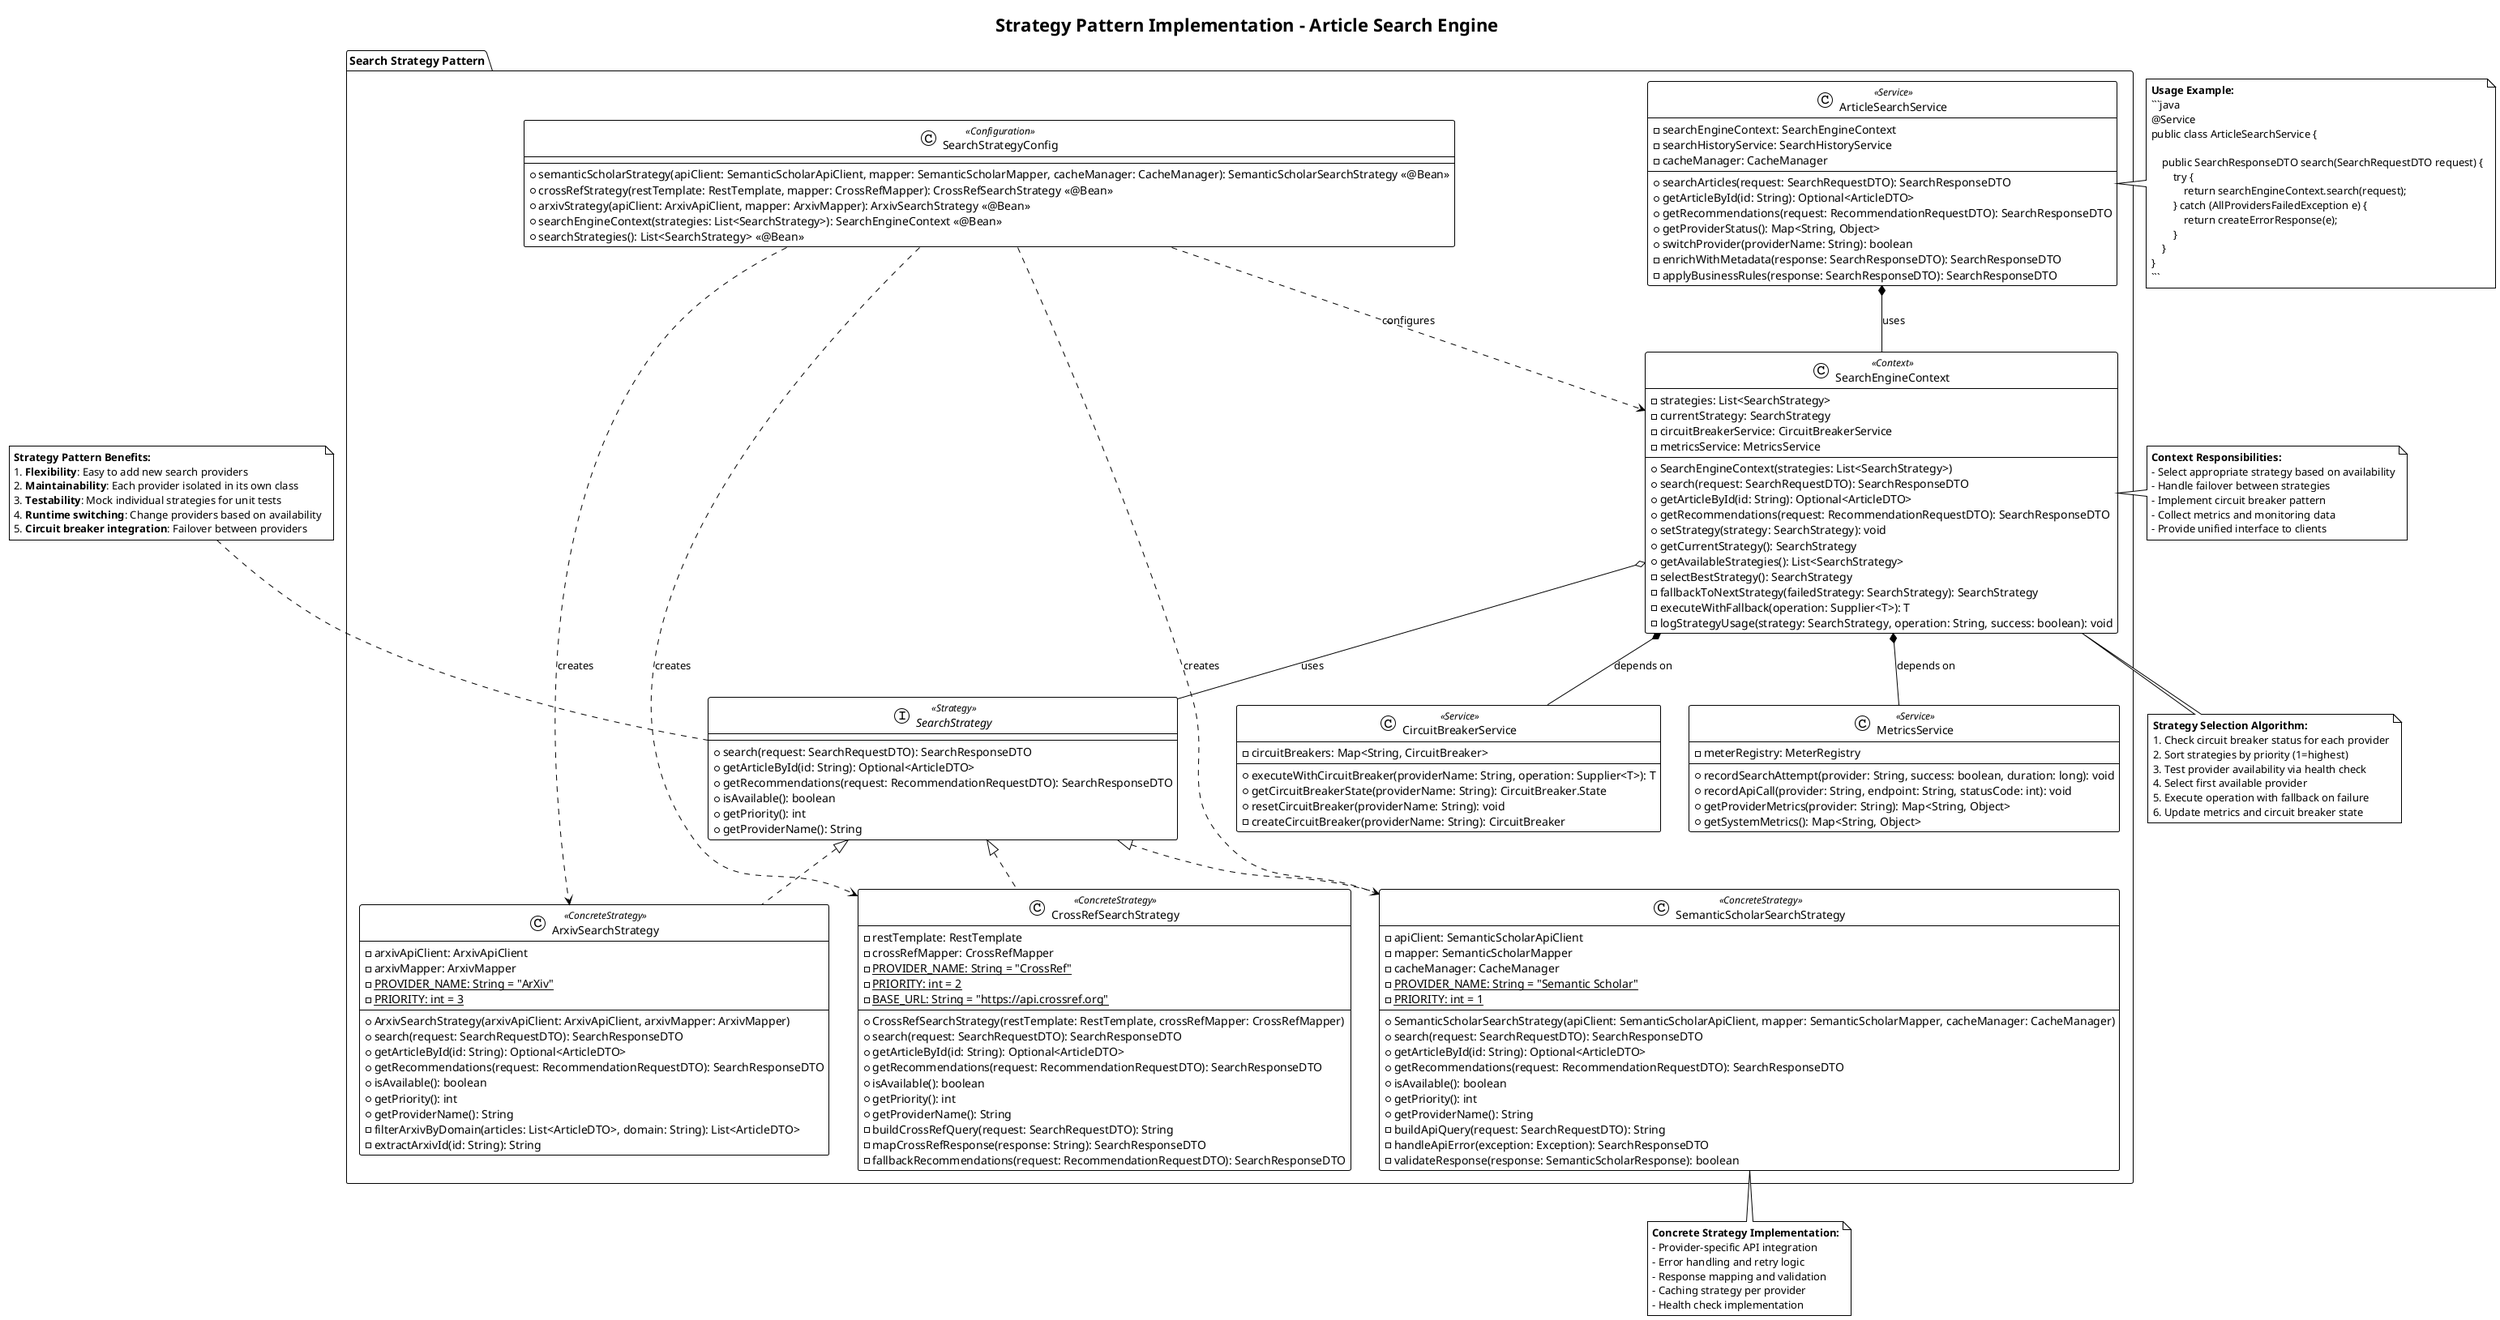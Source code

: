 @startuml "Strategy Pattern - Search Engine Implementation"

!theme plain
title Strategy Pattern Implementation - Article Search Engine

' Strategy Pattern for different search providers
package "Search Strategy Pattern" {
    
    ' Strategy Interface
    interface SearchStrategy <<Strategy>> {
        + search(request: SearchRequestDTO): SearchResponseDTO
        + getArticleById(id: String): Optional<ArticleDTO>
        + getRecommendations(request: RecommendationRequestDTO): SearchResponseDTO
        + isAvailable(): boolean
        + getPriority(): int
        + getProviderName(): String
    }
    
    ' Concrete Strategies
    class SemanticScholarSearchStrategy <<ConcreteStrategy>> {
        - apiClient: SemanticScholarApiClient
        - mapper: SemanticScholarMapper
        - cacheManager: CacheManager
        - {static} PROVIDER_NAME: String = "Semantic Scholar"
        - {static} PRIORITY: int = 1
        --
        + SemanticScholarSearchStrategy(apiClient: SemanticScholarApiClient, mapper: SemanticScholarMapper, cacheManager: CacheManager)
        + search(request: SearchRequestDTO): SearchResponseDTO
        + getArticleById(id: String): Optional<ArticleDTO>
        + getRecommendations(request: RecommendationRequestDTO): SearchResponseDTO
        + isAvailable(): boolean
        + getPriority(): int
        + getProviderName(): String
        - buildApiQuery(request: SearchRequestDTO): String
        - handleApiError(exception: Exception): SearchResponseDTO
        - validateResponse(response: SemanticScholarResponse): boolean
    }
    
    class CrossRefSearchStrategy <<ConcreteStrategy>> {
        - restTemplate: RestTemplate
        - crossRefMapper: CrossRefMapper
        - {static} PROVIDER_NAME: String = "CrossRef"
        - {static} PRIORITY: int = 2
        - {static} BASE_URL: String = "https://api.crossref.org"
        --
        + CrossRefSearchStrategy(restTemplate: RestTemplate, crossRefMapper: CrossRefMapper)
        + search(request: SearchRequestDTO): SearchResponseDTO
        + getArticleById(id: String): Optional<ArticleDTO>
        + getRecommendations(request: RecommendationRequestDTO): SearchResponseDTO
        + isAvailable(): boolean
        + getPriority(): int
        + getProviderName(): String
        - buildCrossRefQuery(request: SearchRequestDTO): String
        - mapCrossRefResponse(response: String): SearchResponseDTO
        - fallbackRecommendations(request: RecommendationRequestDTO): SearchResponseDTO
    }
    
    class ArxivSearchStrategy <<ConcreteStrategy>> {
        - arxivApiClient: ArxivApiClient
        - arxivMapper: ArxivMapper
        - {static} PROVIDER_NAME: String = "ArXiv"
        - {static} PRIORITY: int = 3
        --
        + ArxivSearchStrategy(arxivApiClient: ArxivApiClient, arxivMapper: ArxivMapper)
        + search(request: SearchRequestDTO): SearchResponseDTO
        + getArticleById(id: String): Optional<ArticleDTO>
        + getRecommendations(request: RecommendationRequestDTO): SearchResponseDTO
        + isAvailable(): boolean
        + getPriority(): int
        + getProviderName(): String
        - filterArxivByDomain(articles: List<ArticleDTO>, domain: String): List<ArticleDTO>
        - extractArxivId(id: String): String
    }
    
    ' Context Class
    class SearchEngineContext <<Context>> {
        - strategies: List<SearchStrategy>
        - currentStrategy: SearchStrategy
        - circuitBreakerService: CircuitBreakerService
        - metricsService: MetricsService
        --
        + SearchEngineContext(strategies: List<SearchStrategy>)
        + search(request: SearchRequestDTO): SearchResponseDTO
        + getArticleById(id: String): Optional<ArticleDTO>
        + getRecommendations(request: RecommendationRequestDTO): SearchResponseDTO
        + setStrategy(strategy: SearchStrategy): void
        + getCurrentStrategy(): SearchStrategy
        + getAvailableStrategies(): List<SearchStrategy>
        - selectBestStrategy(): SearchStrategy
        - fallbackToNextStrategy(failedStrategy: SearchStrategy): SearchStrategy
        - executeWithFallback(operation: Supplier<T>): T
        - logStrategyUsage(strategy: SearchStrategy, operation: String, success: boolean): void
    }
    
    ' Configuration Class
    class SearchStrategyConfig <<Configuration>> {
        --
        + semanticScholarStrategy(apiClient: SemanticScholarApiClient, mapper: SemanticScholarMapper, cacheManager: CacheManager): SemanticScholarSearchStrategy <<@Bean>>
        + crossRefStrategy(restTemplate: RestTemplate, mapper: CrossRefMapper): CrossRefSearchStrategy <<@Bean>>
        + arxivStrategy(apiClient: ArxivApiClient, mapper: ArxivMapper): ArxivSearchStrategy <<@Bean>>
        + searchEngineContext(strategies: List<SearchStrategy>): SearchEngineContext <<@Bean>>
        + searchStrategies(): List<SearchStrategy> <<@Bean>>
    }
    
    ' Supporting Classes
    class CircuitBreakerService <<Service>> {
        - circuitBreakers: Map<String, CircuitBreaker>
        --
        + executeWithCircuitBreaker(providerName: String, operation: Supplier<T>): T
        + getCircuitBreakerState(providerName: String): CircuitBreaker.State
        + resetCircuitBreaker(providerName: String): void
        - createCircuitBreaker(providerName: String): CircuitBreaker
    }
    
    class MetricsService <<Service>> {
        - meterRegistry: MeterRegistry
        --
        + recordSearchAttempt(provider: String, success: boolean, duration: long): void
        + recordApiCall(provider: String, endpoint: String, statusCode: int): void
        + getProviderMetrics(provider: String): Map<String, Object>
        + getSystemMetrics(): Map<String, Object>
    }
    
    ' Updated Service Layer to use Strategy
    class ArticleSearchService <<Service>> {
        - searchEngineContext: SearchEngineContext
        - searchHistoryService: SearchHistoryService
        - cacheManager: CacheManager
        --
        + searchArticles(request: SearchRequestDTO): SearchResponseDTO
        + getArticleById(id: String): Optional<ArticleDTO>
        + getRecommendations(request: RecommendationRequestDTO): SearchResponseDTO
        + getProviderStatus(): Map<String, Object>
        + switchProvider(providerName: String): boolean
        - enrichWithMetadata(response: SearchResponseDTO): SearchResponseDTO
        - applyBusinessRules(response: SearchResponseDTO): SearchResponseDTO
    }
}

' Strategy Pattern Relationships
SearchStrategy <|.. SemanticScholarSearchStrategy
SearchStrategy <|.. CrossRefSearchStrategy
SearchStrategy <|.. ArxivSearchStrategy

SearchEngineContext o-- SearchStrategy : "uses"
SearchEngineContext *-- CircuitBreakerService : "depends on"
SearchEngineContext *-- MetricsService : "depends on"

ArticleSearchService *-- SearchEngineContext : "uses"

' Configuration relationships
SearchStrategyConfig ..> SemanticScholarSearchStrategy : "creates"
SearchStrategyConfig ..> CrossRefSearchStrategy : "creates"
SearchStrategyConfig ..> ArxivSearchStrategy : "creates"
SearchStrategyConfig ..> SearchEngineContext : "configures"

' Pattern Benefits and Implementation Notes
note top of SearchStrategy
**Strategy Pattern Benefits:**
1. **Flexibility**: Easy to add new search providers
2. **Maintainability**: Each provider isolated in its own class
3. **Testability**: Mock individual strategies for unit tests
4. **Runtime switching**: Change providers based on availability
5. **Circuit breaker integration**: Failover between providers
end note

note right of SearchEngineContext
**Context Responsibilities:**
- Select appropriate strategy based on availability
- Handle failover between strategies
- Implement circuit breaker pattern
- Collect metrics and monitoring data
- Provide unified interface to clients
end note

note bottom of SemanticScholarSearchStrategy
**Concrete Strategy Implementation:**
- Provider-specific API integration
- Error handling and retry logic
- Response mapping and validation
- Caching strategy per provider
- Health check implementation
end note

' Usage Example Flow
note left of ArticleSearchService
**Usage Example:**
```java
@Service
public class ArticleSearchService {
    
    public SearchResponseDTO search(SearchRequestDTO request) {
        try {
            return searchEngineContext.search(request);
        } catch (AllProvidersFailedException e) {
            return createErrorResponse(e);
        }
    }
}
```
end note

' Pattern Sequence for Strategy Selection
note bottom of SearchEngineContext
**Strategy Selection Algorithm:**
1. Check circuit breaker status for each provider
2. Sort strategies by priority (1=highest)
3. Test provider availability via health check
4. Select first available provider
5. Execute operation with fallback on failure
6. Update metrics and circuit breaker state
end note

@enduml
